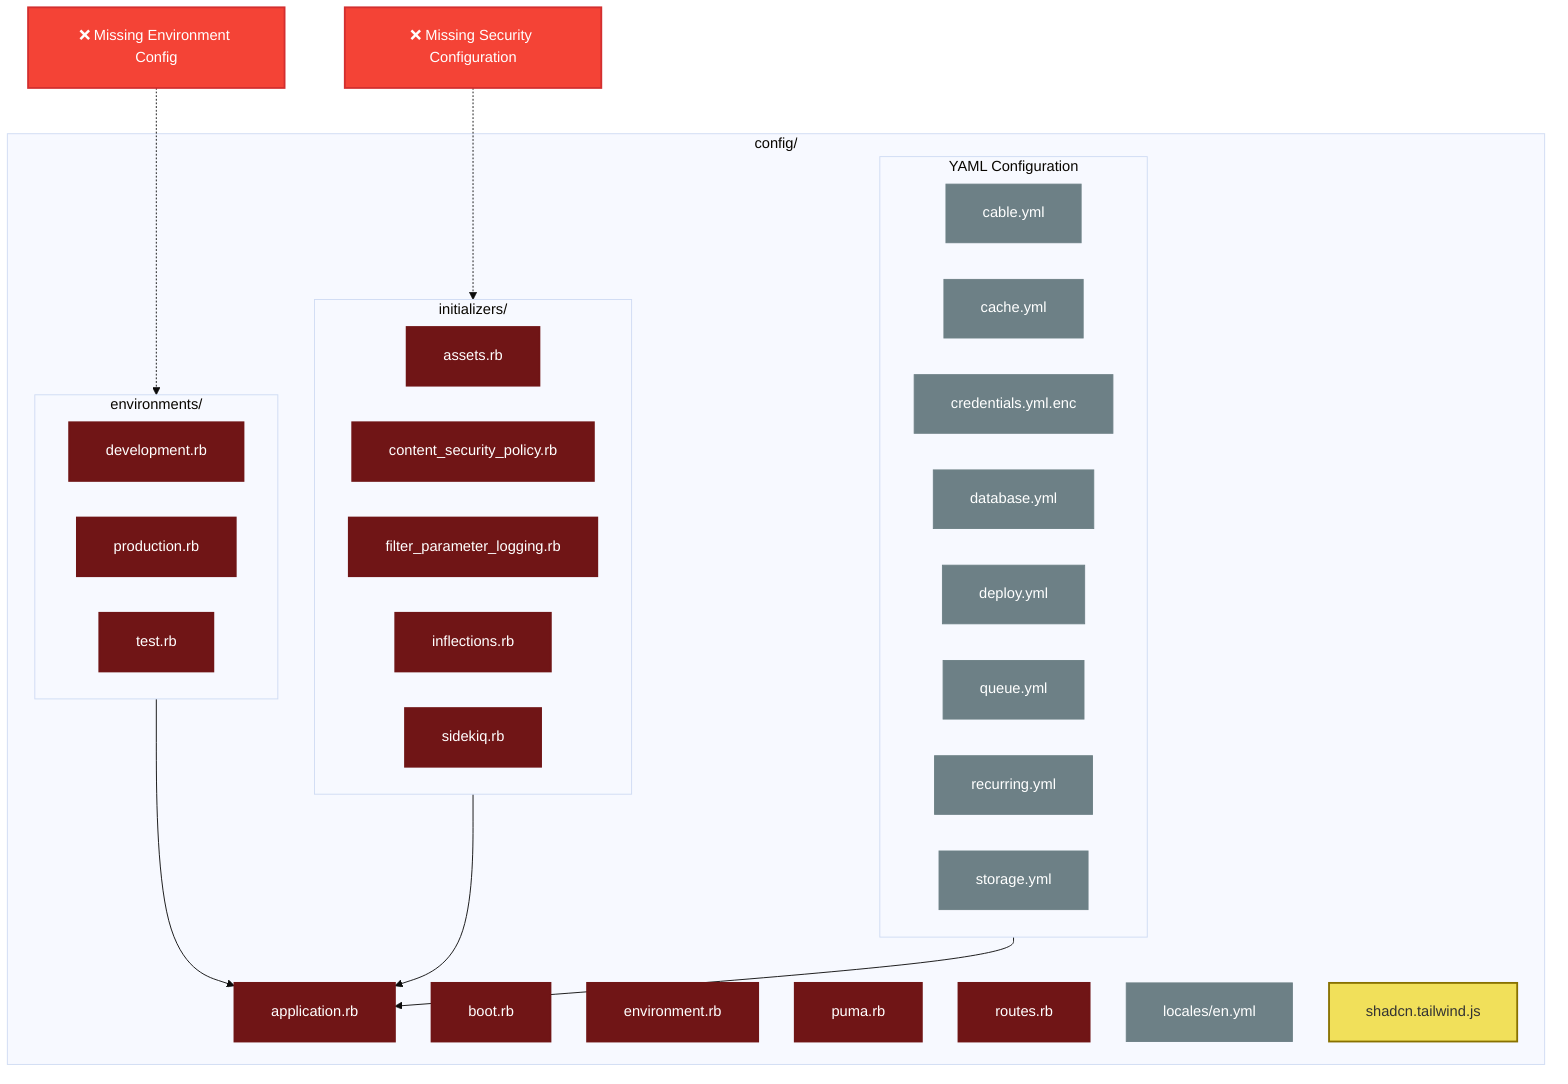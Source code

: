 %%{init: {
  'flowchart': {
    'curve': 'basis',
    'nodeSpacing': 40,
    'rankSpacing': 50,
    'padding': 20
  },
  'theme': 'base'
}}%%

graph TB
    %% Style definitions
    classDef ruby fill:#701516,stroke:#701516,color:#fff,stroke-width:2px
    classDef yml fill:#6d8086,stroke:#6d8086,color:#fff,stroke-width:1px
    classDef js fill:#f1e05a,stroke:#887100,stroke-width:2px
    classDef warn fill:#f44336,stroke:#d32f2f,color:#fff,stroke-width:2px

    subgraph Config["config/"]
        AppRB["application.rb"]:::ruby
        BootRB["boot.rb"]:::ruby
        EnvRB["environment.rb"]:::ruby
        PumaRB["puma.rb"]:::ruby
        RoutesRB["routes.rb"]:::ruby

        subgraph Environments["environments/"]
            DevRB["development.rb"]:::ruby
            ProdRB["production.rb"]:::ruby
            TestRB["test.rb"]:::ruby
        end

        subgraph Initializers["initializers/"]
            AssetsRB["assets.rb"]:::ruby
            CSPRB["content_security_policy.rb"]:::ruby
            FilterRB["filter_parameter_logging.rb"]:::ruby
            InflectionsRB["inflections.rb"]:::ruby
            SidekiqRB["sidekiq.rb"]:::ruby
        end

        subgraph YMLFiles["YAML Configuration"]
            CableYML["cable.yml"]:::yml
            CacheYML["cache.yml"]:::yml
            CredentialsYML["credentials.yml.enc"]:::yml
            DatabaseYML["database.yml"]:::yml
            DeployYML["deploy.yml"]:::yml
            QueueYML["queue.yml"]:::yml
            RecurringYML["recurring.yml"]:::yml
            StorageYML["storage.yml"]:::yml
        end

        LocalesYML["locales/en.yml"]:::yml
        ShadcnJS["shadcn.tailwind.js"]:::js
    end

    %% Warnings
    MissingEnvConfig["❌ Missing Environment Config"]:::warn
    MissingSecurityConfig["❌ Missing Security Configuration"]:::warn

    %% Connections
    Environments --> AppRB
    Initializers --> AppRB
    YMLFiles --> AppRB
    MissingEnvConfig -.-> Environments
    MissingSecurityConfig -.-> Initializers